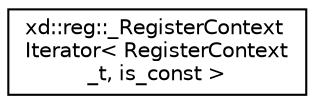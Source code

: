 digraph "Graphical Class Hierarchy"
{
  edge [fontname="Helvetica",fontsize="10",labelfontname="Helvetica",labelfontsize="10"];
  node [fontname="Helvetica",fontsize="10",shape=record];
  rankdir="LR";
  Node0 [label="xd::reg::_RegisterContext\lIterator\< RegisterContext\l_t, is_const \>",height=0.2,width=0.4,color="black", fillcolor="white", style="filled",URL="$classxd_1_1reg_1_1___register_context_iterator.html"];
}
